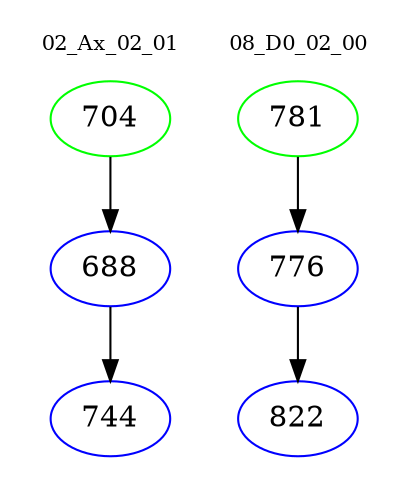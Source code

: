 digraph{
subgraph cluster_0 {
color = white
label = "02_Ax_02_01";
fontsize=10;
T0_704 [label="704", color="green"]
T0_704 -> T0_688 [color="black"]
T0_688 [label="688", color="blue"]
T0_688 -> T0_744 [color="black"]
T0_744 [label="744", color="blue"]
}
subgraph cluster_1 {
color = white
label = "08_D0_02_00";
fontsize=10;
T1_781 [label="781", color="green"]
T1_781 -> T1_776 [color="black"]
T1_776 [label="776", color="blue"]
T1_776 -> T1_822 [color="black"]
T1_822 [label="822", color="blue"]
}
}
